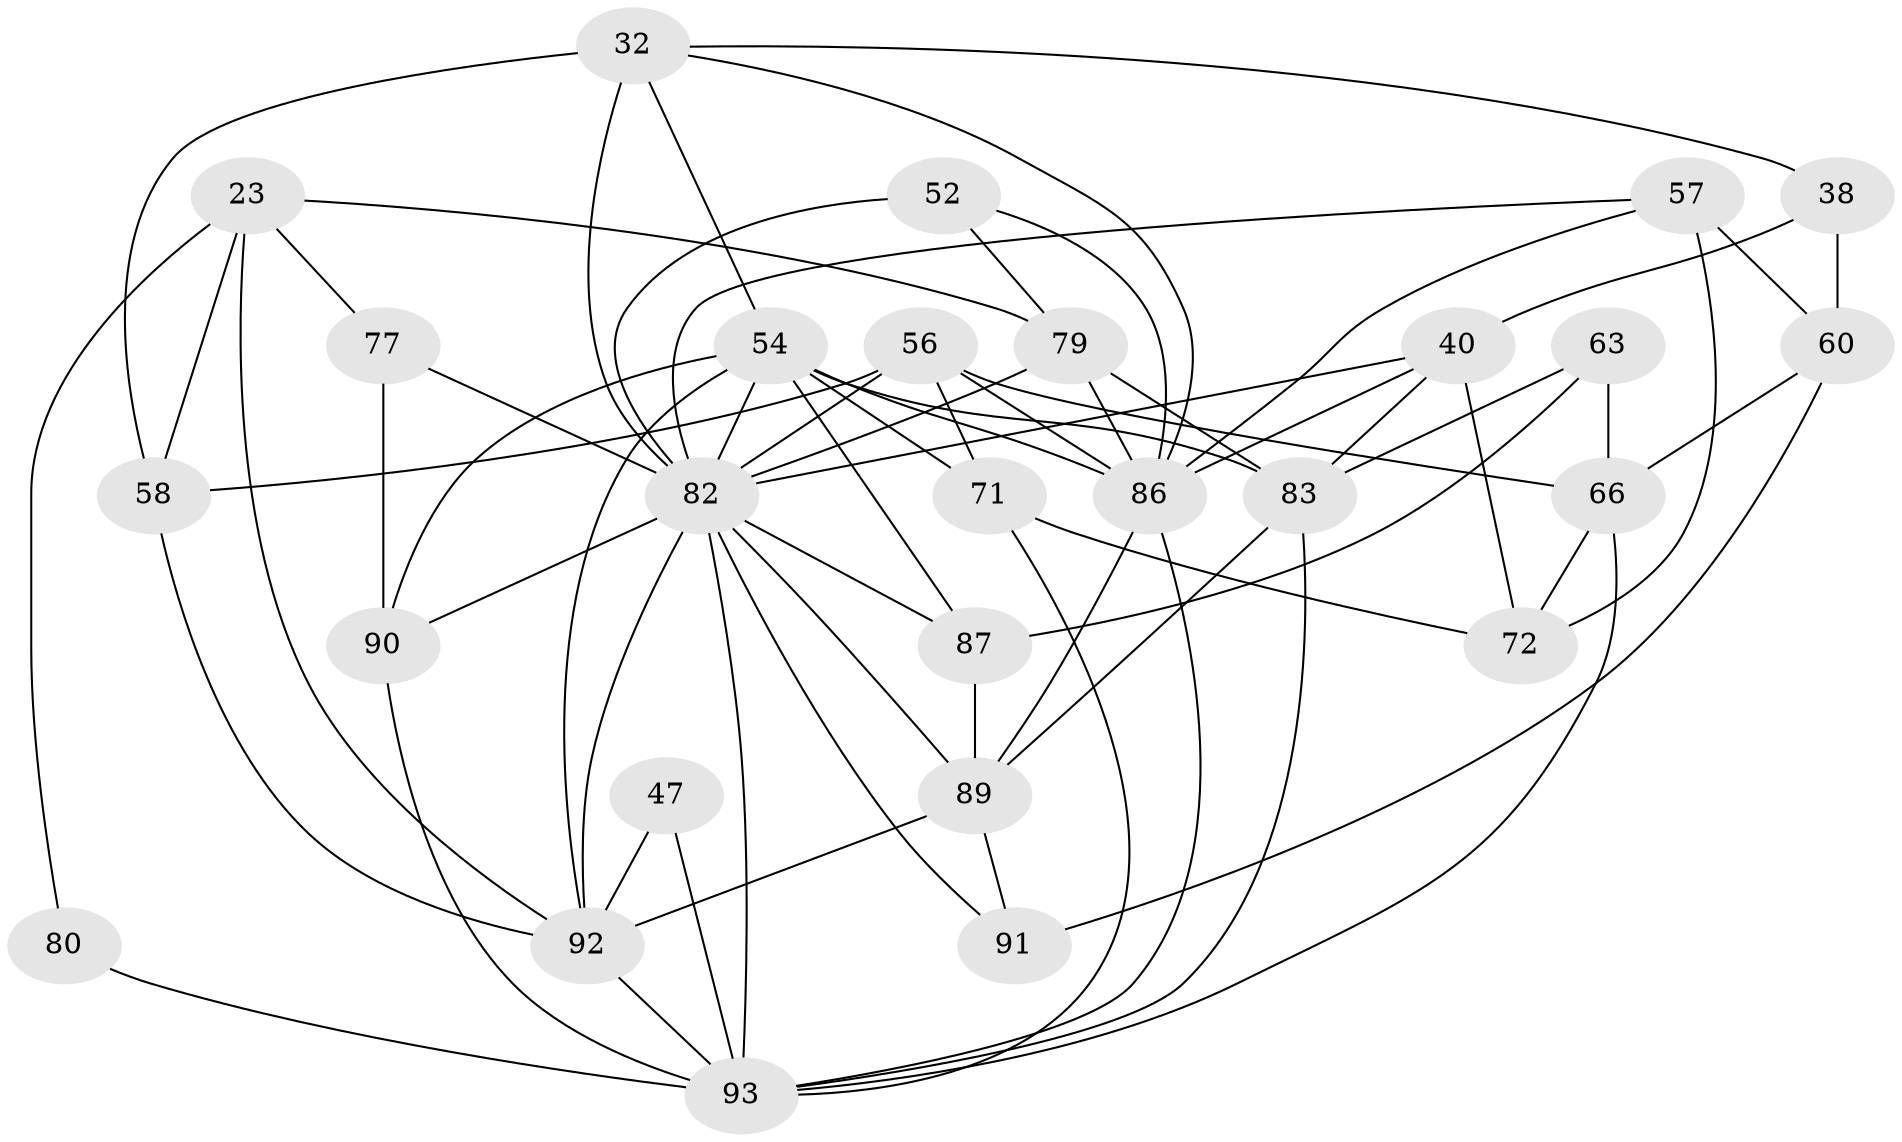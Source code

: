 // original degree distribution, {4: 1.0}
// Generated by graph-tools (version 1.1) at 2025/01/03/04/25 22:01:22]
// undirected, 27 vertices, 68 edges
graph export_dot {
graph [start="1"]
  node [color=gray90,style=filled];
  23 [super="+9"];
  32 [super="+12+17"];
  38;
  40 [super="+3+37"];
  47;
  52 [super="+27"];
  54 [super="+24+30"];
  56 [super="+6+35+13"];
  57 [super="+21+51"];
  58 [super="+10"];
  60 [super="+31+48"];
  63;
  66 [super="+55"];
  71;
  72 [super="+15"];
  77 [super="+25"];
  79 [super="+59"];
  80 [super="+29"];
  82 [super="+75+34+73+76"];
  83 [super="+18+65"];
  86 [super="+81+68"];
  87 [super="+62+78"];
  89 [super="+67+88"];
  90 [super="+64"];
  91;
  92 [super="+50+69+46"];
  93 [super="+45+84+85"];
  23 -- 58 [weight=2];
  23 -- 77 [weight=2];
  23 -- 80 [weight=2];
  23 -- 92;
  23 -- 79;
  32 -- 82 [weight=3];
  32 -- 38;
  32 -- 58;
  32 -- 54;
  32 -- 86 [weight=2];
  38 -- 60 [weight=2];
  38 -- 40;
  40 -- 82 [weight=2];
  40 -- 86 [weight=2];
  40 -- 72 [weight=2];
  40 -- 83;
  47 -- 93 [weight=3];
  47 -- 92;
  52 -- 79 [weight=2];
  52 -- 82 [weight=3];
  52 -- 86;
  54 -- 71;
  54 -- 87 [weight=2];
  54 -- 90 [weight=2];
  54 -- 92 [weight=2];
  54 -- 82;
  54 -- 83 [weight=2];
  54 -- 86;
  56 -- 58 [weight=2];
  56 -- 66 [weight=2];
  56 -- 71;
  56 -- 82 [weight=4];
  56 -- 86;
  57 -- 72 [weight=2];
  57 -- 60 [weight=3];
  57 -- 82;
  57 -- 86 [weight=2];
  58 -- 92;
  60 -- 91 [weight=2];
  60 -- 66;
  63 -- 66;
  63 -- 87 [weight=2];
  63 -- 83;
  66 -- 72;
  66 -- 93;
  71 -- 72;
  71 -- 93;
  77 -- 90;
  77 -- 82 [weight=3];
  79 -- 83;
  79 -- 86;
  79 -- 82;
  80 -- 93 [weight=4];
  82 -- 89;
  82 -- 91;
  82 -- 92 [weight=2];
  82 -- 93 [weight=4];
  82 -- 87;
  82 -- 90;
  83 -- 89;
  83 -- 93 [weight=2];
  86 -- 93 [weight=3];
  86 -- 89;
  87 -- 89 [weight=3];
  89 -- 91;
  89 -- 92 [weight=5];
  90 -- 93 [weight=2];
  92 -- 93 [weight=2];
}
